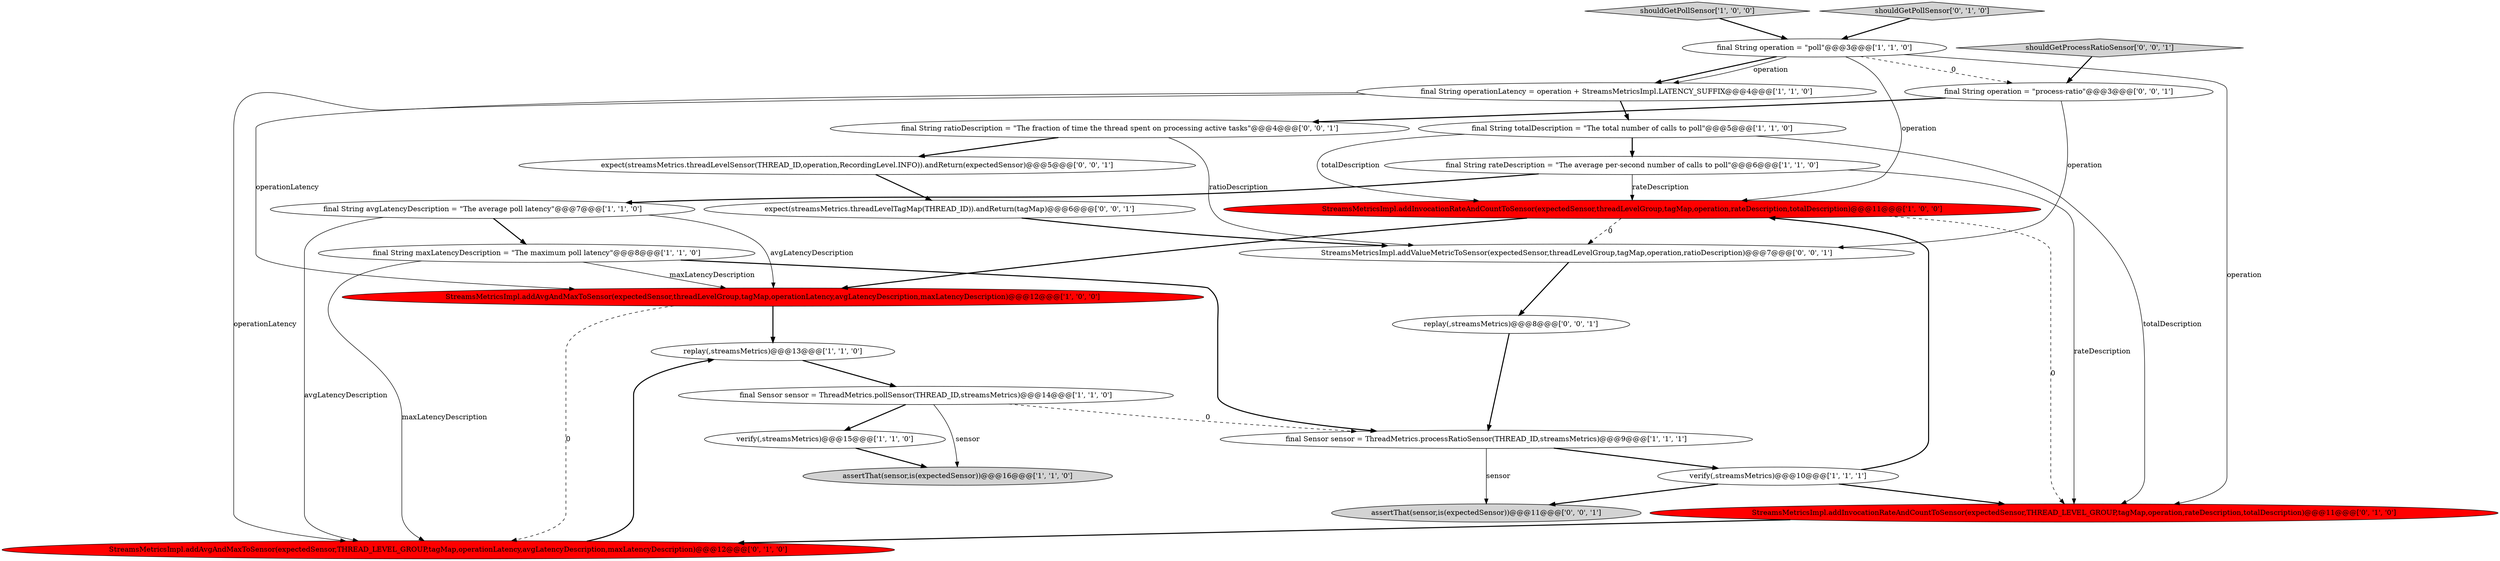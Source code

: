 digraph {
0 [style = filled, label = "StreamsMetricsImpl.addInvocationRateAndCountToSensor(expectedSensor,threadLevelGroup,tagMap,operation,rateDescription,totalDescription)@@@11@@@['1', '0', '0']", fillcolor = red, shape = ellipse image = "AAA1AAABBB1BBB"];
5 [style = filled, label = "verify(,streamsMetrics)@@@10@@@['1', '1', '1']", fillcolor = white, shape = ellipse image = "AAA0AAABBB1BBB"];
2 [style = filled, label = "verify(,streamsMetrics)@@@15@@@['1', '1', '0']", fillcolor = white, shape = ellipse image = "AAA0AAABBB1BBB"];
9 [style = filled, label = "final String totalDescription = \"The total number of calls to poll\"@@@5@@@['1', '1', '0']", fillcolor = white, shape = ellipse image = "AAA0AAABBB1BBB"];
8 [style = filled, label = "final String operation = \"poll\"@@@3@@@['1', '1', '0']", fillcolor = white, shape = ellipse image = "AAA0AAABBB1BBB"];
13 [style = filled, label = "final String maxLatencyDescription = \"The maximum poll latency\"@@@8@@@['1', '1', '0']", fillcolor = white, shape = ellipse image = "AAA0AAABBB1BBB"];
14 [style = filled, label = "replay(,streamsMetrics)@@@13@@@['1', '1', '0']", fillcolor = white, shape = ellipse image = "AAA0AAABBB1BBB"];
24 [style = filled, label = "final String ratioDescription = \"The fraction of time the thread spent on processing active tasks\"@@@4@@@['0', '0', '1']", fillcolor = white, shape = ellipse image = "AAA0AAABBB3BBB"];
19 [style = filled, label = "assertThat(sensor,is(expectedSensor))@@@11@@@['0', '0', '1']", fillcolor = lightgray, shape = ellipse image = "AAA0AAABBB3BBB"];
7 [style = filled, label = "final String avgLatencyDescription = \"The average poll latency\"@@@7@@@['1', '1', '0']", fillcolor = white, shape = ellipse image = "AAA0AAABBB1BBB"];
3 [style = filled, label = "final String operationLatency = operation + StreamsMetricsImpl.LATENCY_SUFFIX@@@4@@@['1', '1', '0']", fillcolor = white, shape = ellipse image = "AAA0AAABBB1BBB"];
21 [style = filled, label = "expect(streamsMetrics.threadLevelSensor(THREAD_ID,operation,RecordingLevel.INFO)).andReturn(expectedSensor)@@@5@@@['0', '0', '1']", fillcolor = white, shape = ellipse image = "AAA0AAABBB3BBB"];
18 [style = filled, label = "expect(streamsMetrics.threadLevelTagMap(THREAD_ID)).andReturn(tagMap)@@@6@@@['0', '0', '1']", fillcolor = white, shape = ellipse image = "AAA0AAABBB3BBB"];
6 [style = filled, label = "final Sensor sensor = ThreadMetrics.processRatioSensor(THREAD_ID,streamsMetrics)@@@9@@@['1', '1', '1']", fillcolor = white, shape = ellipse image = "AAA0AAABBB1BBB"];
12 [style = filled, label = "final Sensor sensor = ThreadMetrics.pollSensor(THREAD_ID,streamsMetrics)@@@14@@@['1', '1', '0']", fillcolor = white, shape = ellipse image = "AAA0AAABBB1BBB"];
10 [style = filled, label = "final String rateDescription = \"The average per-second number of calls to poll\"@@@6@@@['1', '1', '0']", fillcolor = white, shape = ellipse image = "AAA0AAABBB1BBB"];
17 [style = filled, label = "StreamsMetricsImpl.addAvgAndMaxToSensor(expectedSensor,THREAD_LEVEL_GROUP,tagMap,operationLatency,avgLatencyDescription,maxLatencyDescription)@@@12@@@['0', '1', '0']", fillcolor = red, shape = ellipse image = "AAA1AAABBB2BBB"];
25 [style = filled, label = "shouldGetProcessRatioSensor['0', '0', '1']", fillcolor = lightgray, shape = diamond image = "AAA0AAABBB3BBB"];
11 [style = filled, label = "StreamsMetricsImpl.addAvgAndMaxToSensor(expectedSensor,threadLevelGroup,tagMap,operationLatency,avgLatencyDescription,maxLatencyDescription)@@@12@@@['1', '0', '0']", fillcolor = red, shape = ellipse image = "AAA1AAABBB1BBB"];
1 [style = filled, label = "assertThat(sensor,is(expectedSensor))@@@16@@@['1', '1', '0']", fillcolor = lightgray, shape = ellipse image = "AAA0AAABBB1BBB"];
4 [style = filled, label = "shouldGetPollSensor['1', '0', '0']", fillcolor = lightgray, shape = diamond image = "AAA0AAABBB1BBB"];
16 [style = filled, label = "shouldGetPollSensor['0', '1', '0']", fillcolor = lightgray, shape = diamond image = "AAA0AAABBB2BBB"];
15 [style = filled, label = "StreamsMetricsImpl.addInvocationRateAndCountToSensor(expectedSensor,THREAD_LEVEL_GROUP,tagMap,operation,rateDescription,totalDescription)@@@11@@@['0', '1', '0']", fillcolor = red, shape = ellipse image = "AAA1AAABBB2BBB"];
22 [style = filled, label = "StreamsMetricsImpl.addValueMetricToSensor(expectedSensor,threadLevelGroup,tagMap,operation,ratioDescription)@@@7@@@['0', '0', '1']", fillcolor = white, shape = ellipse image = "AAA0AAABBB3BBB"];
23 [style = filled, label = "final String operation = \"process-ratio\"@@@3@@@['0', '0', '1']", fillcolor = white, shape = ellipse image = "AAA0AAABBB3BBB"];
20 [style = filled, label = "replay(,streamsMetrics)@@@8@@@['0', '0', '1']", fillcolor = white, shape = ellipse image = "AAA0AAABBB3BBB"];
7->13 [style = bold, label=""];
7->17 [style = solid, label="avgLatencyDescription"];
16->8 [style = bold, label=""];
11->14 [style = bold, label=""];
25->23 [style = bold, label=""];
2->1 [style = bold, label=""];
3->11 [style = solid, label="operationLatency"];
10->15 [style = solid, label="rateDescription"];
8->3 [style = bold, label=""];
10->0 [style = solid, label="rateDescription"];
0->15 [style = dashed, label="0"];
7->11 [style = solid, label="avgLatencyDescription"];
0->11 [style = bold, label=""];
6->19 [style = solid, label="sensor"];
5->15 [style = bold, label=""];
11->17 [style = dashed, label="0"];
20->6 [style = bold, label=""];
13->17 [style = solid, label="maxLatencyDescription"];
9->10 [style = bold, label=""];
10->7 [style = bold, label=""];
0->22 [style = dashed, label="0"];
21->18 [style = bold, label=""];
9->0 [style = solid, label="totalDescription"];
3->9 [style = bold, label=""];
5->19 [style = bold, label=""];
6->5 [style = bold, label=""];
3->17 [style = solid, label="operationLatency"];
12->2 [style = bold, label=""];
15->17 [style = bold, label=""];
23->24 [style = bold, label=""];
18->22 [style = bold, label=""];
12->6 [style = dashed, label="0"];
5->0 [style = bold, label=""];
24->21 [style = bold, label=""];
22->20 [style = bold, label=""];
17->14 [style = bold, label=""];
23->22 [style = solid, label="operation"];
14->12 [style = bold, label=""];
12->1 [style = solid, label="sensor"];
9->15 [style = solid, label="totalDescription"];
8->3 [style = solid, label="operation"];
13->11 [style = solid, label="maxLatencyDescription"];
4->8 [style = bold, label=""];
13->6 [style = bold, label=""];
8->0 [style = solid, label="operation"];
8->15 [style = solid, label="operation"];
24->22 [style = solid, label="ratioDescription"];
8->23 [style = dashed, label="0"];
}

